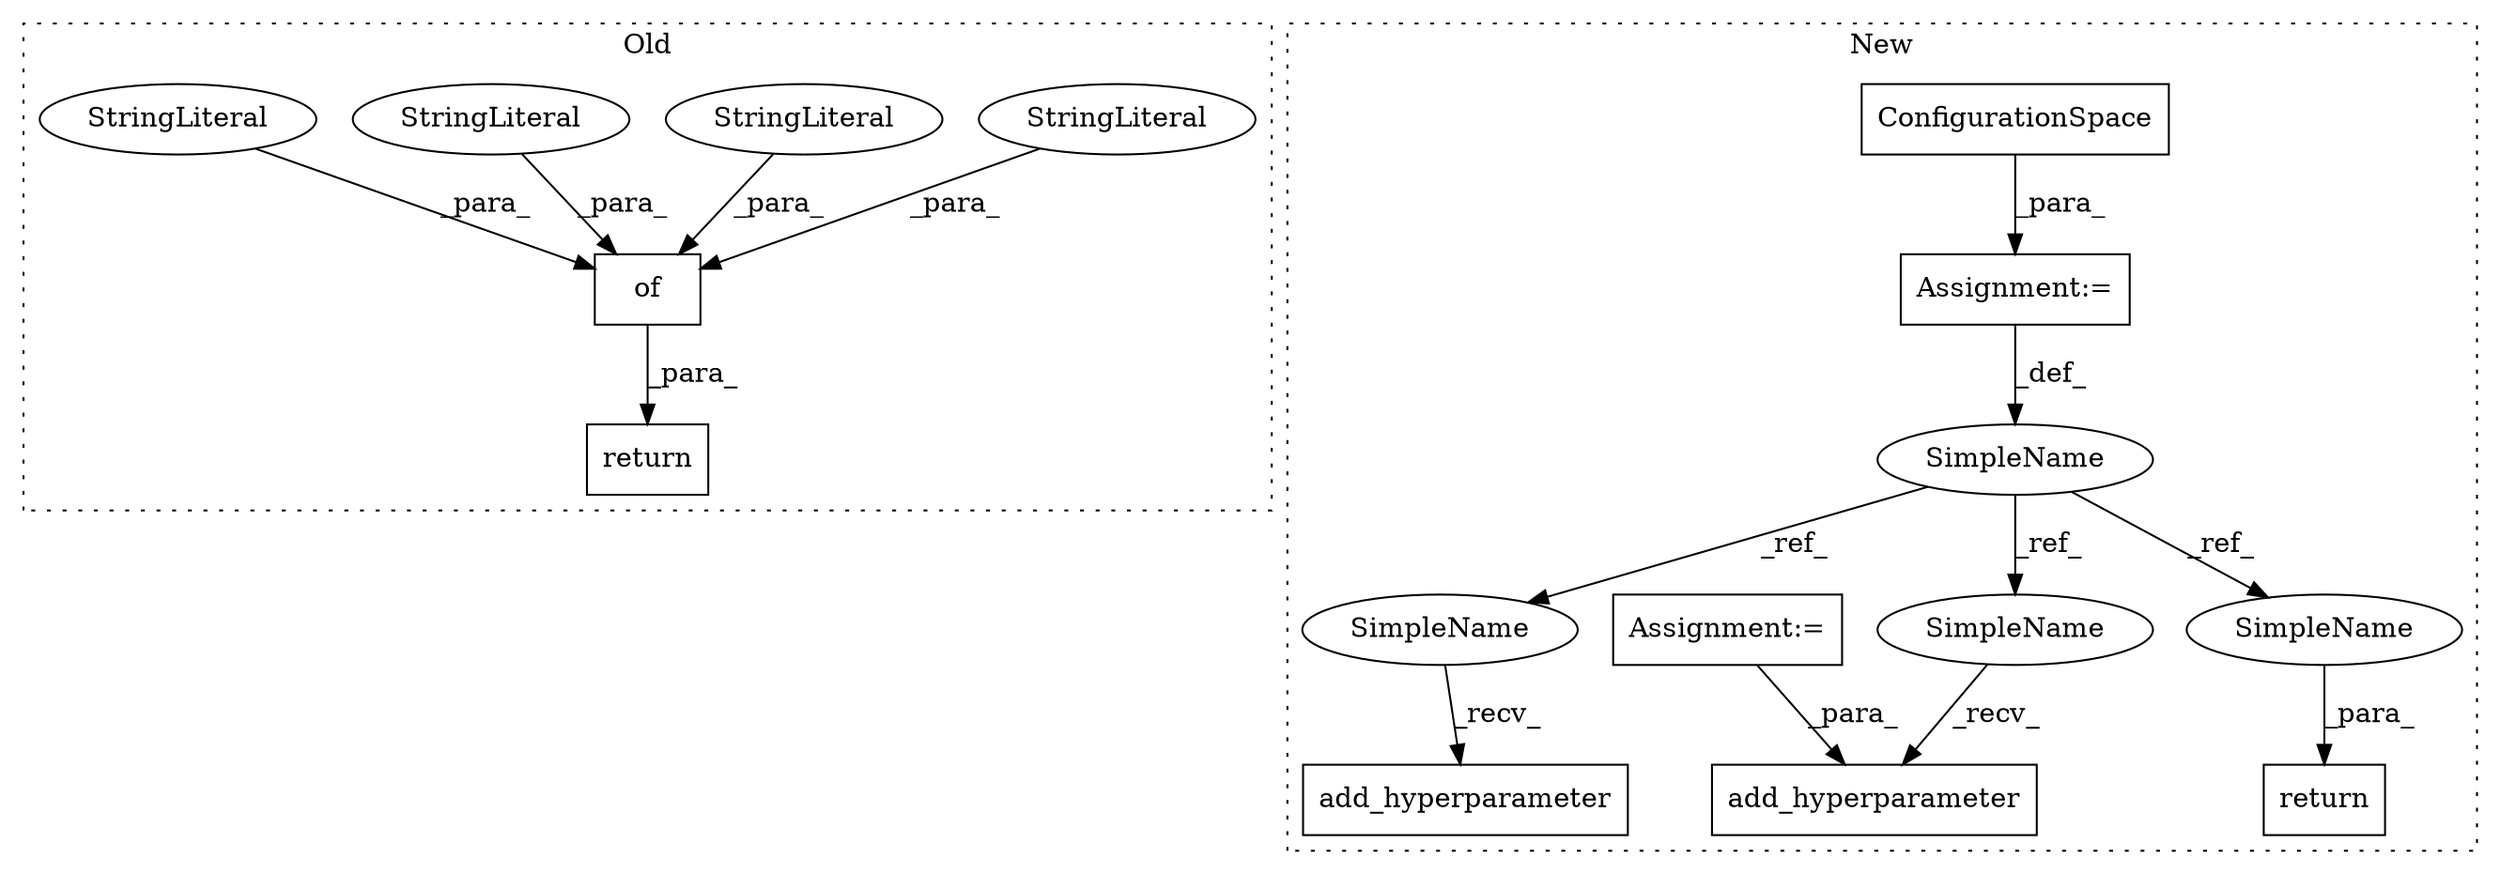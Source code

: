 digraph G {
subgraph cluster0 {
1 [label="return" a="41" s="1638" l="7" shape="box"];
6 [label="of" a="32" s="1474,1503" l="3,1" shape="box"];
7 [label="StringLiteral" a="45" s="1492" l="6" shape="ellipse"];
8 [label="StringLiteral" a="45" s="1499" l="4" shape="ellipse"];
9 [label="StringLiteral" a="45" s="1477" l="9" shape="ellipse"];
10 [label="StringLiteral" a="45" s="1487" l="4" shape="ellipse"];
label = "Old";
style="dotted";
}
subgraph cluster1 {
2 [label="add_hyperparameter" a="32" s="2262,2282" l="19,1" shape="box"];
3 [label="SimpleName" a="42" s="2161" l="2" shape="ellipse"];
4 [label="add_hyperparameter" a="32" s="2229,2252" l="19,1" shape="box"];
5 [label="ConfigurationSpace" a="32" s="2164" l="20" shape="box"];
11 [label="Assignment:=" a="7" s="2000" l="1" shape="box"];
12 [label="Assignment:=" a="7" s="2163" l="1" shape="box"];
13 [label="return" a="41" s="2706" l="7" shape="box"];
14 [label="SimpleName" a="42" s="2259" l="2" shape="ellipse"];
15 [label="SimpleName" a="42" s="2226" l="2" shape="ellipse"];
16 [label="SimpleName" a="42" s="2713" l="2" shape="ellipse"];
label = "New";
style="dotted";
}
3 -> 14 [label="_ref_"];
3 -> 16 [label="_ref_"];
3 -> 15 [label="_ref_"];
5 -> 12 [label="_para_"];
6 -> 1 [label="_para_"];
7 -> 6 [label="_para_"];
8 -> 6 [label="_para_"];
9 -> 6 [label="_para_"];
10 -> 6 [label="_para_"];
11 -> 4 [label="_para_"];
12 -> 3 [label="_def_"];
14 -> 2 [label="_recv_"];
15 -> 4 [label="_recv_"];
16 -> 13 [label="_para_"];
}